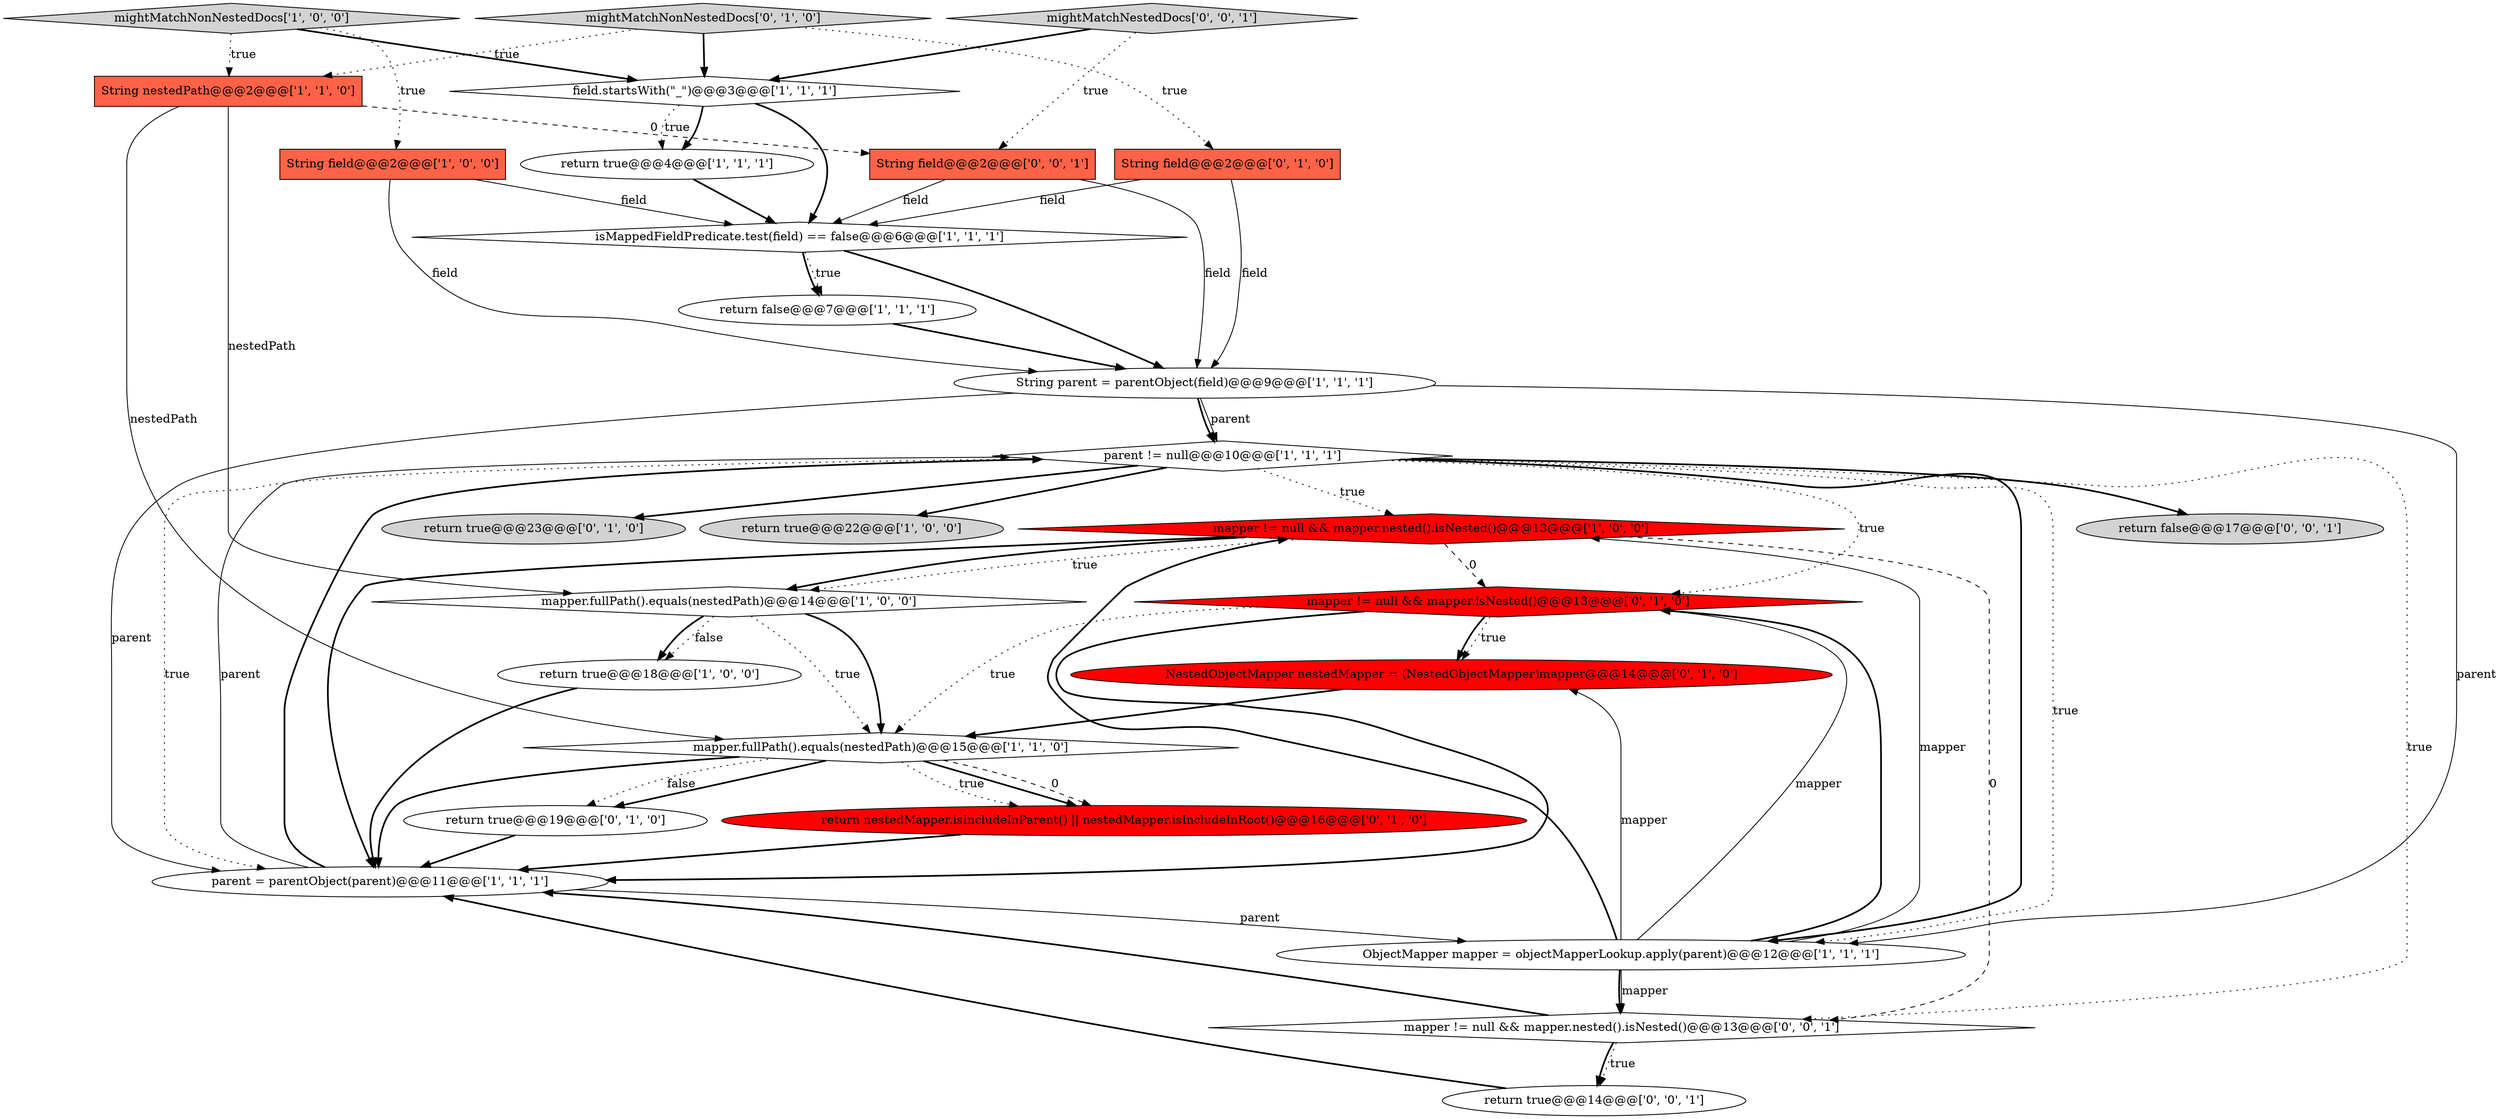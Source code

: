 digraph {
8 [style = filled, label = "return true@@@22@@@['1', '0', '0']", fillcolor = lightgray, shape = ellipse image = "AAA0AAABBB1BBB"];
11 [style = filled, label = "return true@@@18@@@['1', '0', '0']", fillcolor = white, shape = ellipse image = "AAA0AAABBB1BBB"];
6 [style = filled, label = "String nestedPath@@@2@@@['1', '1', '0']", fillcolor = tomato, shape = box image = "AAA0AAABBB1BBB"];
19 [style = filled, label = "String field@@@2@@@['0', '1', '0']", fillcolor = tomato, shape = box image = "AAA0AAABBB2BBB"];
14 [style = filled, label = "parent != null@@@10@@@['1', '1', '1']", fillcolor = white, shape = diamond image = "AAA0AAABBB1BBB"];
20 [style = filled, label = "return true@@@19@@@['0', '1', '0']", fillcolor = white, shape = ellipse image = "AAA0AAABBB2BBB"];
27 [style = filled, label = "return false@@@17@@@['0', '0', '1']", fillcolor = lightgray, shape = ellipse image = "AAA0AAABBB3BBB"];
10 [style = filled, label = "isMappedFieldPredicate.test(field) == false@@@6@@@['1', '1', '1']", fillcolor = white, shape = diamond image = "AAA0AAABBB1BBB"];
18 [style = filled, label = "return true@@@23@@@['0', '1', '0']", fillcolor = lightgray, shape = ellipse image = "AAA0AAABBB2BBB"];
24 [style = filled, label = "String field@@@2@@@['0', '0', '1']", fillcolor = tomato, shape = box image = "AAA0AAABBB3BBB"];
4 [style = filled, label = "mapper != null && mapper.nested().isNested()@@@13@@@['1', '0', '0']", fillcolor = red, shape = diamond image = "AAA1AAABBB1BBB"];
16 [style = filled, label = "mapper != null && mapper.isNested()@@@13@@@['0', '1', '0']", fillcolor = red, shape = diamond image = "AAA1AAABBB2BBB"];
0 [style = filled, label = "field.startsWith(\"_\")@@@3@@@['1', '1', '1']", fillcolor = white, shape = diamond image = "AAA0AAABBB1BBB"];
1 [style = filled, label = "String field@@@2@@@['1', '0', '0']", fillcolor = tomato, shape = box image = "AAA0AAABBB1BBB"];
25 [style = filled, label = "mapper != null && mapper.nested().isNested()@@@13@@@['0', '0', '1']", fillcolor = white, shape = diamond image = "AAA0AAABBB3BBB"];
22 [style = filled, label = "NestedObjectMapper nestedMapper = (NestedObjectMapper)mapper@@@14@@@['0', '1', '0']", fillcolor = red, shape = ellipse image = "AAA1AAABBB2BBB"];
5 [style = filled, label = "ObjectMapper mapper = objectMapperLookup.apply(parent)@@@12@@@['1', '1', '1']", fillcolor = white, shape = ellipse image = "AAA0AAABBB1BBB"];
9 [style = filled, label = "return false@@@7@@@['1', '1', '1']", fillcolor = white, shape = ellipse image = "AAA0AAABBB1BBB"];
21 [style = filled, label = "return nestedMapper.isIncludeInParent() || nestedMapper.isIncludeInRoot()@@@16@@@['0', '1', '0']", fillcolor = red, shape = ellipse image = "AAA1AAABBB2BBB"];
23 [style = filled, label = "return true@@@14@@@['0', '0', '1']", fillcolor = white, shape = ellipse image = "AAA0AAABBB3BBB"];
26 [style = filled, label = "mightMatchNestedDocs['0', '0', '1']", fillcolor = lightgray, shape = diamond image = "AAA0AAABBB3BBB"];
17 [style = filled, label = "mightMatchNonNestedDocs['0', '1', '0']", fillcolor = lightgray, shape = diamond image = "AAA0AAABBB2BBB"];
12 [style = filled, label = "mapper.fullPath().equals(nestedPath)@@@14@@@['1', '0', '0']", fillcolor = white, shape = diamond image = "AAA0AAABBB1BBB"];
7 [style = filled, label = "parent = parentObject(parent)@@@11@@@['1', '1', '1']", fillcolor = white, shape = ellipse image = "AAA0AAABBB1BBB"];
2 [style = filled, label = "return true@@@4@@@['1', '1', '1']", fillcolor = white, shape = ellipse image = "AAA0AAABBB1BBB"];
15 [style = filled, label = "mapper.fullPath().equals(nestedPath)@@@15@@@['1', '1', '0']", fillcolor = white, shape = diamond image = "AAA0AAABBB1BBB"];
13 [style = filled, label = "mightMatchNonNestedDocs['1', '0', '0']", fillcolor = lightgray, shape = diamond image = "AAA0AAABBB1BBB"];
3 [style = filled, label = "String parent = parentObject(field)@@@9@@@['1', '1', '1']", fillcolor = white, shape = ellipse image = "AAA0AAABBB1BBB"];
6->15 [style = solid, label="nestedPath"];
13->6 [style = dotted, label="true"];
12->11 [style = dotted, label="false"];
22->15 [style = bold, label=""];
3->5 [style = solid, label="parent"];
4->16 [style = dashed, label="0"];
15->7 [style = bold, label=""];
7->14 [style = solid, label="parent"];
17->6 [style = dotted, label="true"];
15->21 [style = bold, label=""];
25->23 [style = bold, label=""];
24->3 [style = solid, label="field"];
6->12 [style = solid, label="nestedPath"];
0->2 [style = bold, label=""];
3->14 [style = bold, label=""];
14->5 [style = bold, label=""];
12->15 [style = bold, label=""];
12->15 [style = dotted, label="true"];
12->11 [style = bold, label=""];
16->7 [style = bold, label=""];
10->3 [style = bold, label=""];
15->21 [style = dashed, label="0"];
16->22 [style = dotted, label="true"];
5->22 [style = solid, label="mapper"];
15->21 [style = dotted, label="true"];
10->9 [style = dotted, label="true"];
2->10 [style = bold, label=""];
16->22 [style = bold, label=""];
25->7 [style = bold, label=""];
4->7 [style = bold, label=""];
5->25 [style = bold, label=""];
7->14 [style = bold, label=""];
19->3 [style = solid, label="field"];
5->16 [style = solid, label="mapper"];
3->7 [style = solid, label="parent"];
14->16 [style = dotted, label="true"];
5->16 [style = bold, label=""];
13->1 [style = dotted, label="true"];
4->25 [style = dashed, label="0"];
26->0 [style = bold, label=""];
0->10 [style = bold, label=""];
1->3 [style = solid, label="field"];
14->5 [style = dotted, label="true"];
17->0 [style = bold, label=""];
1->10 [style = solid, label="field"];
6->24 [style = dashed, label="0"];
15->20 [style = bold, label=""];
26->24 [style = dotted, label="true"];
5->4 [style = bold, label=""];
5->25 [style = solid, label="mapper"];
14->7 [style = dotted, label="true"];
17->19 [style = dotted, label="true"];
14->25 [style = dotted, label="true"];
19->10 [style = solid, label="field"];
4->12 [style = bold, label=""];
9->3 [style = bold, label=""];
15->20 [style = dotted, label="false"];
13->0 [style = bold, label=""];
14->18 [style = bold, label=""];
21->7 [style = bold, label=""];
10->9 [style = bold, label=""];
14->8 [style = bold, label=""];
14->27 [style = bold, label=""];
25->23 [style = dotted, label="true"];
0->2 [style = dotted, label="true"];
24->10 [style = solid, label="field"];
20->7 [style = bold, label=""];
23->7 [style = bold, label=""];
14->4 [style = dotted, label="true"];
4->12 [style = dotted, label="true"];
3->14 [style = solid, label="parent"];
11->7 [style = bold, label=""];
7->5 [style = solid, label="parent"];
5->4 [style = solid, label="mapper"];
16->15 [style = dotted, label="true"];
}
